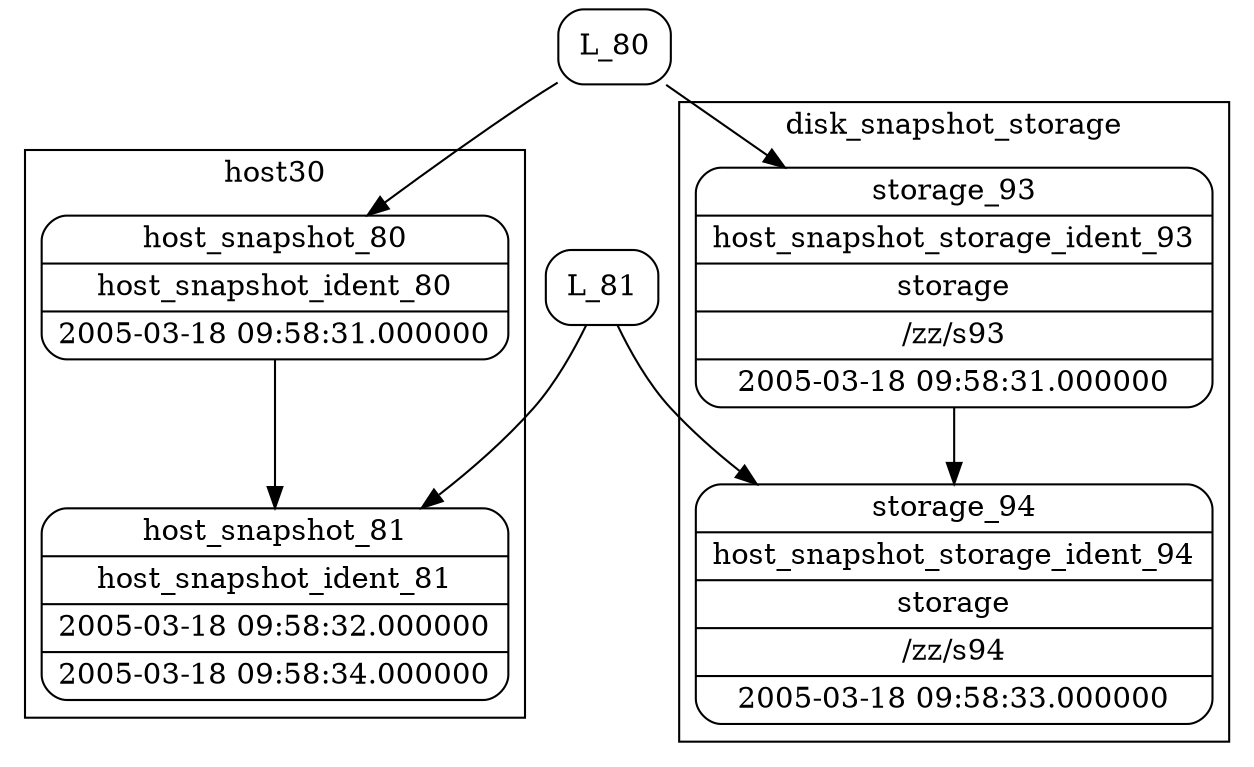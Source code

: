 digraph structs{
rankdir=TB
node[shape=record]
subgraph cluster_host30{
        label = "host30"
        node[shape=record]
        Host_snapshot_80 [label="{<f0> host_snapshot_80|<f1> host_snapshot_ident_80|<f2> 2005-03-18 09:58:31.000000}" shape=Mrecord];
Host_snapshot_81 [label="{<f0> host_snapshot_81|<f1> host_snapshot_ident_81|<f2> 2005-03-18 09:58:32.000000|<f3> 2005-03-18 09:58:34.000000}" shape=Mrecord];
Host_snapshot_80->Host_snapshot_81;
}
subgraph cluster_storage{
            label = "disk_snapshot_storage"
            node[shape=record]
            Storage_93 [label="{<f0> storage_93|<f1> host_snapshot_storage_ident_93|<f2> storage|<f3> /zz/s93|<f4> 2005-03-18 09:58:31.000000}" shape=Mrecord];
Storage_94 [label="{<f0> storage_94|<f1> host_snapshot_storage_ident_94|<f2> storage|<f3> /zz/s94|<f4> 2005-03-18 09:58:33.000000}" shape=Mrecord];
Storage_93 -> Storage_94;}
Locator_80 [label="<f0> L_80" shape=Mrecord];
Locator_81 [label="<f0> L_81" shape=Mrecord];
Locator_80 -> Host_snapshot_80;
Locator_81 -> Host_snapshot_81;
Locator_80 -> Storage_93;
Locator_81 -> Storage_94;
}
